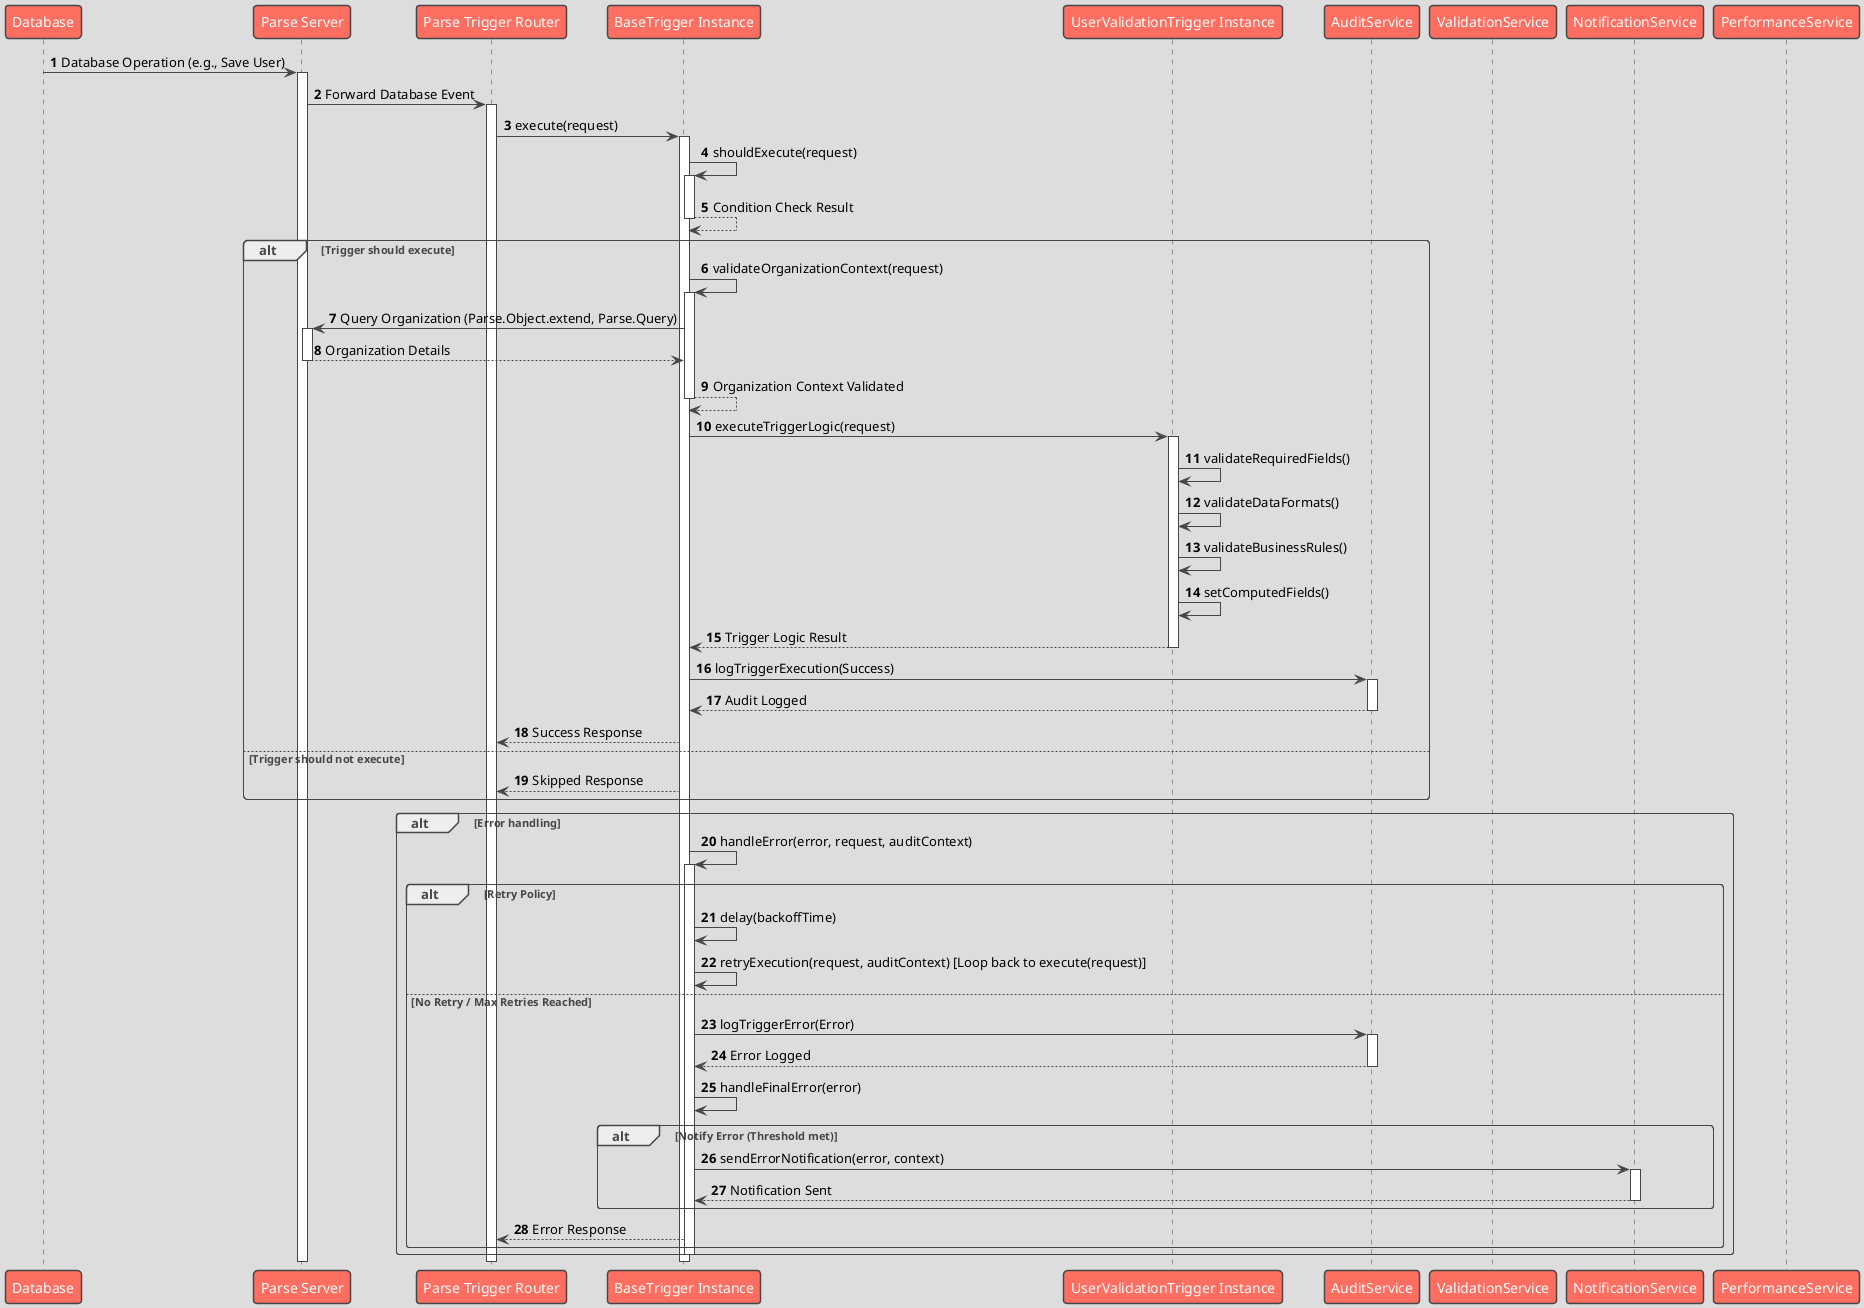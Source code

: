 @startuml
!theme toy

autonumber

participant "Database" as DB
participant "Parse Server" as ParseServer
participant "Parse Trigger Router" as Router
participant "BaseTrigger Instance" as Trigger
participant "UserValidationTrigger Instance" as UserValidationTrigger
participant "AuditService" as Audit
participant "ValidationService" as Validation
participant "NotificationService" as Notification
participant "PerformanceService" as Performance

DB -> ParseServer: Database Operation (e.g., Save User)
activate ParseServer

ParseServer -> Router: Forward Database Event
activate Router

Router -> Trigger: execute(request)
activate Trigger

Trigger -> Trigger: shouldExecute(request)
activate Trigger
Trigger --> Trigger: Condition Check Result
deactivate Trigger

alt Trigger should execute
    Trigger -> Trigger: validateOrganizationContext(request)
    activate Trigger
    Trigger -> ParseServer: Query Organization (Parse.Object.extend, Parse.Query)
    activate ParseServer
    ParseServer --> Trigger: Organization Details
    deactivate ParseServer
    Trigger --> Trigger: Organization Context Validated
    deactivate Trigger

    Trigger -> UserValidationTrigger: executeTriggerLogic(request)
    activate UserValidationTrigger

    UserValidationTrigger -> UserValidationTrigger: validateRequiredFields()
    UserValidationTrigger -> UserValidationTrigger: validateDataFormats()
    UserValidationTrigger -> UserValidationTrigger: validateBusinessRules()
    UserValidationTrigger -> UserValidationTrigger: setComputedFields()

    UserValidationTrigger --> Trigger: Trigger Logic Result
    deactivate UserValidationTrigger

    Trigger -> Audit: logTriggerExecution(Success)
    activate Audit
    Audit --> Trigger: Audit Logged
    deactivate Audit
    Trigger --> Router: Success Response
else Trigger should not execute
    Trigger --> Router: Skipped Response
end

alt Error handling
    Trigger -> Trigger: handleError(error, request, auditContext)
    activate Trigger
    alt Retry Policy
        Trigger -> Trigger: delay(backoffTime)
        Trigger -> Trigger: retryExecution(request, auditContext) [Loop back to execute(request)]
    else No Retry / Max Retries Reached
        Trigger -> Audit: logTriggerError(Error)
        activate Audit
        Audit --> Trigger: Error Logged
        deactivate Audit
        Trigger -> Trigger: handleFinalError(error)
        alt Notify Error (Threshold met)
            Trigger -> Notification: sendErrorNotification(error, context)
            activate Notification
            Notification --> Trigger: Notification Sent
            deactivate Notification
        end
        Trigger --> Router: Error Response
    end
    deactivate Trigger
end

deactivate Trigger
deactivate Router
deactivate ParseServer

@enduml